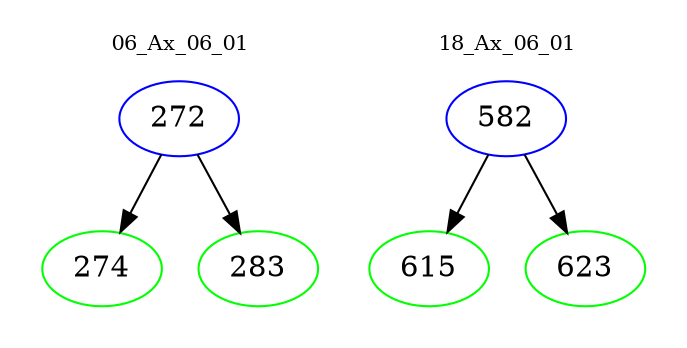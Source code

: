 digraph{
subgraph cluster_0 {
color = white
label = "06_Ax_06_01";
fontsize=10;
T0_272 [label="272", color="blue"]
T0_272 -> T0_274 [color="black"]
T0_274 [label="274", color="green"]
T0_272 -> T0_283 [color="black"]
T0_283 [label="283", color="green"]
}
subgraph cluster_1 {
color = white
label = "18_Ax_06_01";
fontsize=10;
T1_582 [label="582", color="blue"]
T1_582 -> T1_615 [color="black"]
T1_615 [label="615", color="green"]
T1_582 -> T1_623 [color="black"]
T1_623 [label="623", color="green"]
}
}
